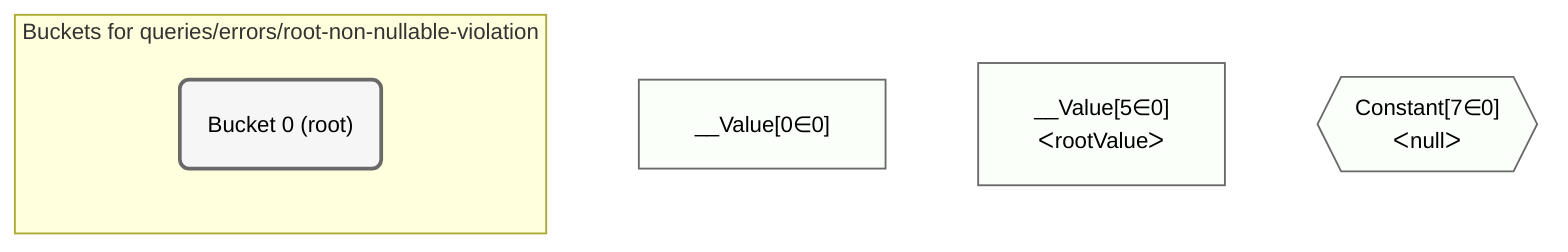 %%{init: {'themeVariables': { 'fontSize': '12px'}}}%%
graph TD
    classDef path fill:#eee,stroke:#000,color:#000
    classDef plan fill:#fff,stroke-width:1px,color:#000
    classDef itemplan fill:#fff,stroke-width:2px,color:#000
    classDef unbatchedplan fill:#dff,stroke-width:1px,color:#000
    classDef sideeffectplan fill:#fcc,stroke-width:2px,color:#000
    classDef bucket fill:#f6f6f6,color:#000,stroke-width:2px,text-align:left


    %% plan dependencies
    __Value0["__Value[0∈0]"]:::plan
    __Value5["__Value[5∈0]<br />ᐸrootValueᐳ"]:::plan
    Constant7{{"Constant[7∈0]<br />ᐸnullᐳ"}}:::plan

    %% define steps

    subgraph "Buckets for queries/errors/root-non-nullable-violation"
    Bucket0("Bucket 0 (root)"):::bucket
    classDef bucket0 stroke:#696969
    class Bucket0,__Value0,__Value5,Constant7 bucket0
    classDef unary fill:#fafffa,borderWidth:8px
    class __Value0,__Value5,Constant7 unary
    end
